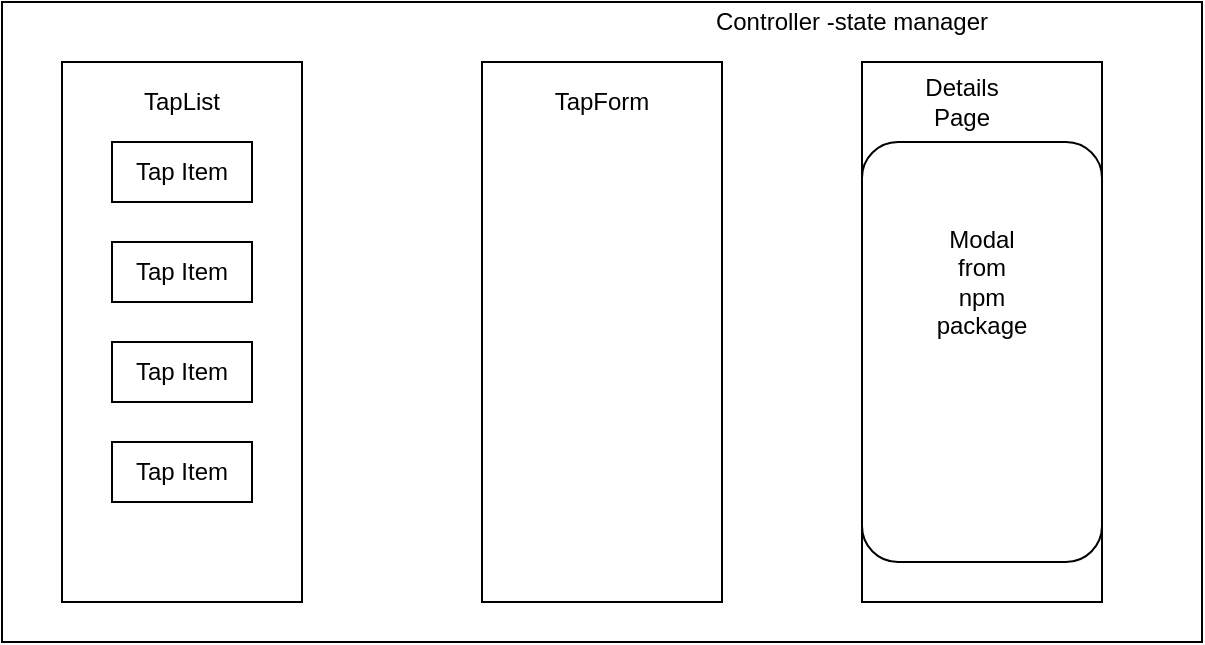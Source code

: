 <mxfile>
    <diagram id="9aCACkPjMACSSw6Bw4A5" name="Page-1">
        <mxGraphModel dx="831" dy="231" grid="1" gridSize="10" guides="1" tooltips="1" connect="1" arrows="1" fold="1" page="1" pageScale="1" pageWidth="850" pageHeight="1100" math="0" shadow="0">
            <root>
                <mxCell id="0"/>
                <mxCell id="1" parent="0"/>
                <mxCell id="BxOyB2o1oen8FpWH0a-8-1" value="" style="rounded=0;whiteSpace=wrap;html=1;" parent="1" vertex="1">
                    <mxGeometry x="10" y="160" width="600" height="320" as="geometry"/>
                </mxCell>
                <mxCell id="BxOyB2o1oen8FpWH0a-8-2" value="Controller -state manager" style="text;html=1;strokeColor=none;fillColor=none;align=center;verticalAlign=middle;whiteSpace=wrap;rounded=0;" parent="1" vertex="1">
                    <mxGeometry x="340" y="160" width="190" height="20" as="geometry"/>
                </mxCell>
                <mxCell id="BxOyB2o1oen8FpWH0a-8-4" value="" style="rounded=0;whiteSpace=wrap;html=1;" parent="1" vertex="1">
                    <mxGeometry x="40" y="190" width="120" height="270" as="geometry"/>
                </mxCell>
                <mxCell id="BxOyB2o1oen8FpWH0a-8-5" value="TapList" style="text;html=1;strokeColor=none;fillColor=none;align=center;verticalAlign=middle;whiteSpace=wrap;rounded=0;" parent="1" vertex="1">
                    <mxGeometry x="80" y="200" width="40" height="20" as="geometry"/>
                </mxCell>
                <mxCell id="BxOyB2o1oen8FpWH0a-8-6" value="Tap Item" style="rounded=0;whiteSpace=wrap;html=1;" parent="1" vertex="1">
                    <mxGeometry x="65" y="230" width="70" height="30" as="geometry"/>
                </mxCell>
                <mxCell id="BxOyB2o1oen8FpWH0a-8-7" value="Tap Item" style="rounded=0;whiteSpace=wrap;html=1;" parent="1" vertex="1">
                    <mxGeometry x="65" y="280" width="70" height="30" as="geometry"/>
                </mxCell>
                <mxCell id="BxOyB2o1oen8FpWH0a-8-8" value="Tap Item" style="rounded=0;whiteSpace=wrap;html=1;" parent="1" vertex="1">
                    <mxGeometry x="65" y="330" width="70" height="30" as="geometry"/>
                </mxCell>
                <mxCell id="BxOyB2o1oen8FpWH0a-8-9" value="Tap Item" style="rounded=0;whiteSpace=wrap;html=1;" parent="1" vertex="1">
                    <mxGeometry x="65" y="380" width="70" height="30" as="geometry"/>
                </mxCell>
                <mxCell id="BxOyB2o1oen8FpWH0a-8-10" value="" style="rounded=0;whiteSpace=wrap;html=1;" parent="1" vertex="1">
                    <mxGeometry x="250" y="190" width="120" height="270" as="geometry"/>
                </mxCell>
                <mxCell id="BxOyB2o1oen8FpWH0a-8-11" value="TapForm" style="text;html=1;strokeColor=none;fillColor=none;align=center;verticalAlign=middle;whiteSpace=wrap;rounded=0;" parent="1" vertex="1">
                    <mxGeometry x="290" y="200" width="40" height="20" as="geometry"/>
                </mxCell>
                <mxCell id="BxOyB2o1oen8FpWH0a-8-12" value="" style="rounded=0;whiteSpace=wrap;html=1;" parent="1" vertex="1">
                    <mxGeometry x="440" y="190" width="120" height="270" as="geometry"/>
                </mxCell>
                <mxCell id="BxOyB2o1oen8FpWH0a-8-13" value="Details Page" style="text;html=1;strokeColor=none;fillColor=none;align=center;verticalAlign=middle;whiteSpace=wrap;rounded=0;" parent="1" vertex="1">
                    <mxGeometry x="470" y="200" width="40" height="20" as="geometry"/>
                </mxCell>
                <mxCell id="_3eLiBlc23sVwbfhkTxR-1" value="" style="rounded=1;whiteSpace=wrap;html=1;" vertex="1" parent="1">
                    <mxGeometry x="440" y="230" width="120" height="210" as="geometry"/>
                </mxCell>
                <mxCell id="_3eLiBlc23sVwbfhkTxR-2" value="Modal from npm package" style="text;html=1;strokeColor=none;fillColor=none;align=center;verticalAlign=middle;whiteSpace=wrap;rounded=0;" vertex="1" parent="1">
                    <mxGeometry x="480" y="260" width="40" height="80" as="geometry"/>
                </mxCell>
            </root>
        </mxGraphModel>
    </diagram>
</mxfile>